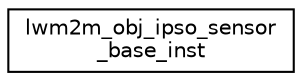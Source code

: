 digraph "Graphical Class Hierarchy"
{
 // LATEX_PDF_SIZE
  edge [fontname="Helvetica",fontsize="10",labelfontname="Helvetica",labelfontsize="10"];
  node [fontname="Helvetica",fontsize="10",shape=record];
  rankdir="LR";
  Node0 [label="lwm2m_obj_ipso_sensor\l_base_inst",height=0.2,width=0.4,color="black", fillcolor="white", style="filled",URL="$structlwm2m__obj__ipso__sensor__base__inst.html",tooltip="LwM2M IPSO sensor base instance."];
}
